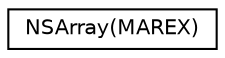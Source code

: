 digraph "类继承关系图"
{
  edge [fontname="Helvetica",fontsize="10",labelfontname="Helvetica",labelfontsize="10"];
  node [fontname="Helvetica",fontsize="10",shape=record];
  rankdir="LR";
  Node0 [label="NSArray(MAREX)",height=0.2,width=0.4,color="black", fillcolor="white", style="filled",URL="$category_n_s_array_07_m_a_r_e_x_08.html"];
}
